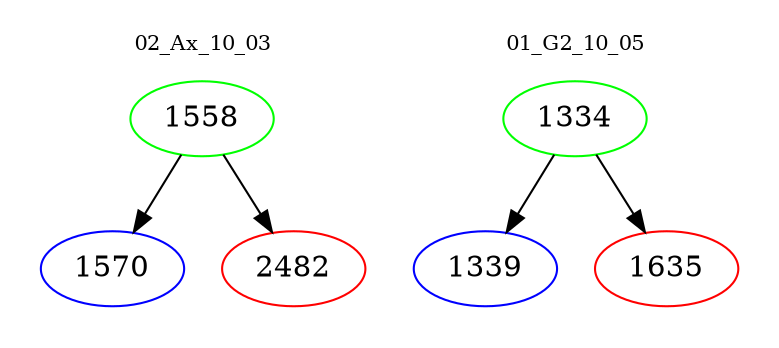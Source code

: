 digraph{
subgraph cluster_0 {
color = white
label = "02_Ax_10_03";
fontsize=10;
T0_1558 [label="1558", color="green"]
T0_1558 -> T0_1570 [color="black"]
T0_1570 [label="1570", color="blue"]
T0_1558 -> T0_2482 [color="black"]
T0_2482 [label="2482", color="red"]
}
subgraph cluster_1 {
color = white
label = "01_G2_10_05";
fontsize=10;
T1_1334 [label="1334", color="green"]
T1_1334 -> T1_1339 [color="black"]
T1_1339 [label="1339", color="blue"]
T1_1334 -> T1_1635 [color="black"]
T1_1635 [label="1635", color="red"]
}
}
